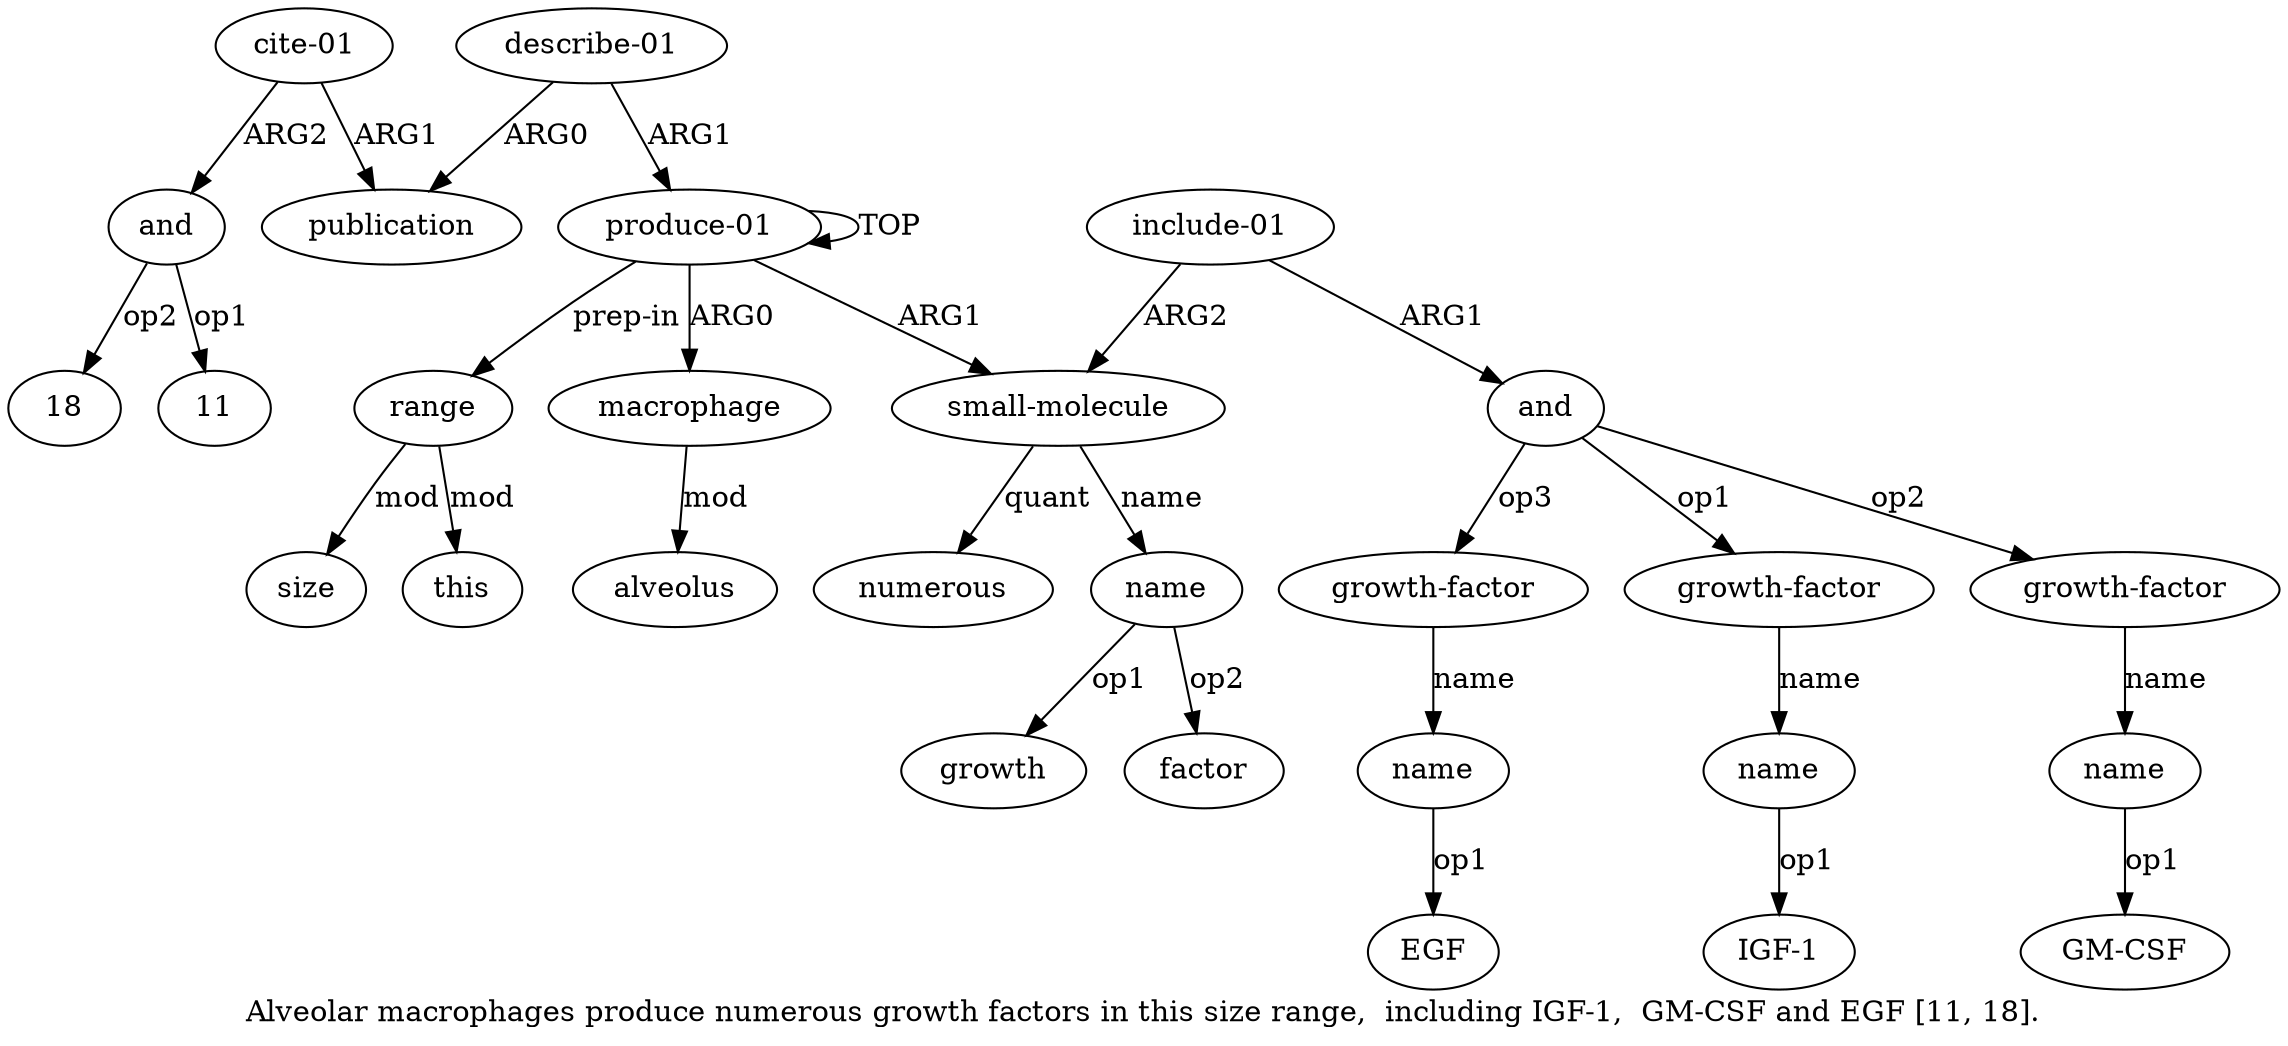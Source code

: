 digraph  {
	graph [label="Alveolar macrophages produce numerous growth factors in this size range,  including IGF-1,  GM-CSF and EGF [11, 18]."];
	node [label="\N"];
	a20	 [color=black,
		gold_ind=20,
		gold_label=and,
		label=and,
		test_ind=20,
		test_label=and];
	"a20 18"	 [color=black,
		gold_ind=-1,
		gold_label=18,
		label=18,
		test_ind=-1,
		test_label=18];
	a20 -> "a20 18" [key=0,
	color=black,
	gold_label=op2,
	label=op2,
	test_label=op2];
"a20 11" [color=black,
	gold_ind=-1,
	gold_label=11,
	label=11,
	test_ind=-1,
	test_label=11];
a20 -> "a20 11" [key=0,
color=black,
gold_label=op1,
label=op1,
test_label=op1];
"a8 IGF-1" [color=black,
gold_ind=-1,
gold_label="IGF-1",
label="IGF-1",
test_ind=-1,
test_label="IGF-1"];
"a10 GM-CSF" [color=black,
gold_ind=-1,
gold_label="GM-CSF",
label="GM-CSF",
test_ind=-1,
test_label="GM-CSF"];
a15 [color=black,
gold_ind=15,
gold_label=size,
label=size,
test_ind=15,
test_label=size];
a14 [color=black,
gold_ind=14,
gold_label=range,
label=range,
test_ind=14,
test_label=range];
a14 -> a15 [key=0,
color=black,
gold_label=mod,
label=mod,
test_label=mod];
a16 [color=black,
gold_ind=16,
gold_label=this,
label=this,
test_ind=16,
test_label=this];
a14 -> a16 [key=0,
color=black,
gold_label=mod,
label=mod,
test_label=mod];
a17 [color=black,
gold_ind=17,
gold_label="describe-01",
label="describe-01",
test_ind=17,
test_label="describe-01"];
a18 [color=black,
gold_ind=18,
gold_label=publication,
label=publication,
test_ind=18,
test_label=publication];
a17 -> a18 [key=0,
color=black,
gold_label=ARG0,
label=ARG0,
test_label=ARG0];
a0 [color=black,
gold_ind=0,
gold_label="produce-01",
label="produce-01",
test_ind=0,
test_label="produce-01"];
a17 -> a0 [key=0,
color=black,
gold_label=ARG1,
label=ARG1,
test_label=ARG1];
a11 [color=black,
gold_ind=11,
gold_label="growth-factor",
label="growth-factor",
test_ind=11,
test_label="growth-factor"];
a12 [color=black,
gold_ind=12,
gold_label=name,
label=name,
test_ind=12,
test_label=name];
a11 -> a12 [key=0,
color=black,
gold_label=name,
label=name,
test_label=name];
a10 [color=black,
gold_ind=10,
gold_label=name,
label=name,
test_ind=10,
test_label=name];
a10 -> "a10 GM-CSF" [key=0,
color=black,
gold_label=op1,
label=op1,
test_label=op1];
a13 [color=black,
gold_ind=13,
gold_label=numerous,
label=numerous,
test_ind=13,
test_label=numerous];
"a12 EGF" [color=black,
gold_ind=-1,
gold_label=EGF,
label=EGF,
test_ind=-1,
test_label=EGF];
a12 -> "a12 EGF" [key=0,
color=black,
gold_label=op1,
label=op1,
test_label=op1];
"a4 growth" [color=black,
gold_ind=-1,
gold_label=growth,
label=growth,
test_ind=-1,
test_label=growth];
a19 [color=black,
gold_ind=19,
gold_label="cite-01",
label="cite-01",
test_ind=19,
test_label="cite-01"];
a19 -> a20 [key=0,
color=black,
gold_label=ARG2,
label=ARG2,
test_label=ARG2];
a19 -> a18 [key=0,
color=black,
gold_label=ARG1,
label=ARG1,
test_label=ARG1];
a1 [color=black,
gold_ind=1,
gold_label=macrophage,
label=macrophage,
test_ind=1,
test_label=macrophage];
a2 [color=black,
gold_ind=2,
gold_label=alveolus,
label=alveolus,
test_ind=2,
test_label=alveolus];
a1 -> a2 [key=0,
color=black,
gold_label=mod,
label=mod,
test_label=mod];
a0 -> a14 [key=0,
color=black,
gold_label="prep-in",
label="prep-in",
test_label="prep-in"];
a0 -> a1 [key=0,
color=black,
gold_label=ARG0,
label=ARG0,
test_label=ARG0];
a0 -> a0 [key=0,
color=black,
gold_label=TOP,
label=TOP,
test_label=TOP];
a3 [color=black,
gold_ind=3,
gold_label="small-molecule",
label="small-molecule",
test_ind=3,
test_label="small-molecule"];
a0 -> a3 [key=0,
color=black,
gold_label=ARG1,
label=ARG1,
test_label=ARG1];
a3 -> a13 [key=0,
color=black,
gold_label=quant,
label=quant,
test_label=quant];
a4 [color=black,
gold_ind=4,
gold_label=name,
label=name,
test_ind=4,
test_label=name];
a3 -> a4 [key=0,
color=black,
gold_label=name,
label=name,
test_label=name];
a5 [color=black,
gold_ind=5,
gold_label="include-01",
label="include-01",
test_ind=5,
test_label="include-01"];
a5 -> a3 [key=0,
color=black,
gold_label=ARG2,
label=ARG2,
test_label=ARG2];
a6 [color=black,
gold_ind=6,
gold_label=and,
label=and,
test_ind=6,
test_label=and];
a5 -> a6 [key=0,
color=black,
gold_label=ARG1,
label=ARG1,
test_label=ARG1];
a4 -> "a4 growth" [key=0,
color=black,
gold_label=op1,
label=op1,
test_label=op1];
"a4 factor" [color=black,
gold_ind=-1,
gold_label=factor,
label=factor,
test_ind=-1,
test_label=factor];
a4 -> "a4 factor" [key=0,
color=black,
gold_label=op2,
label=op2,
test_label=op2];
a7 [color=black,
gold_ind=7,
gold_label="growth-factor",
label="growth-factor",
test_ind=7,
test_label="growth-factor"];
a8 [color=black,
gold_ind=8,
gold_label=name,
label=name,
test_ind=8,
test_label=name];
a7 -> a8 [key=0,
color=black,
gold_label=name,
label=name,
test_label=name];
a6 -> a11 [key=0,
color=black,
gold_label=op3,
label=op3,
test_label=op3];
a6 -> a7 [key=0,
color=black,
gold_label=op1,
label=op1,
test_label=op1];
a9 [color=black,
gold_ind=9,
gold_label="growth-factor",
label="growth-factor",
test_ind=9,
test_label="growth-factor"];
a6 -> a9 [key=0,
color=black,
gold_label=op2,
label=op2,
test_label=op2];
a9 -> a10 [key=0,
color=black,
gold_label=name,
label=name,
test_label=name];
a8 -> "a8 IGF-1" [key=0,
color=black,
gold_label=op1,
label=op1,
test_label=op1];
}
